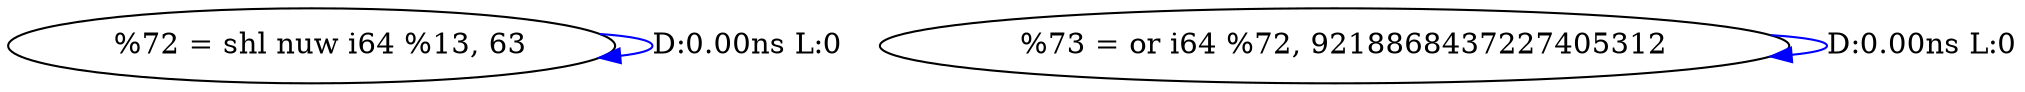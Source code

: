 digraph {
Node0x403a1b0[label="  %72 = shl nuw i64 %13, 63"];
Node0x403a1b0 -> Node0x403a1b0[label="D:0.00ns L:0",color=blue];
Node0x403a290[label="  %73 = or i64 %72, 9218868437227405312"];
Node0x403a290 -> Node0x403a290[label="D:0.00ns L:0",color=blue];
}
